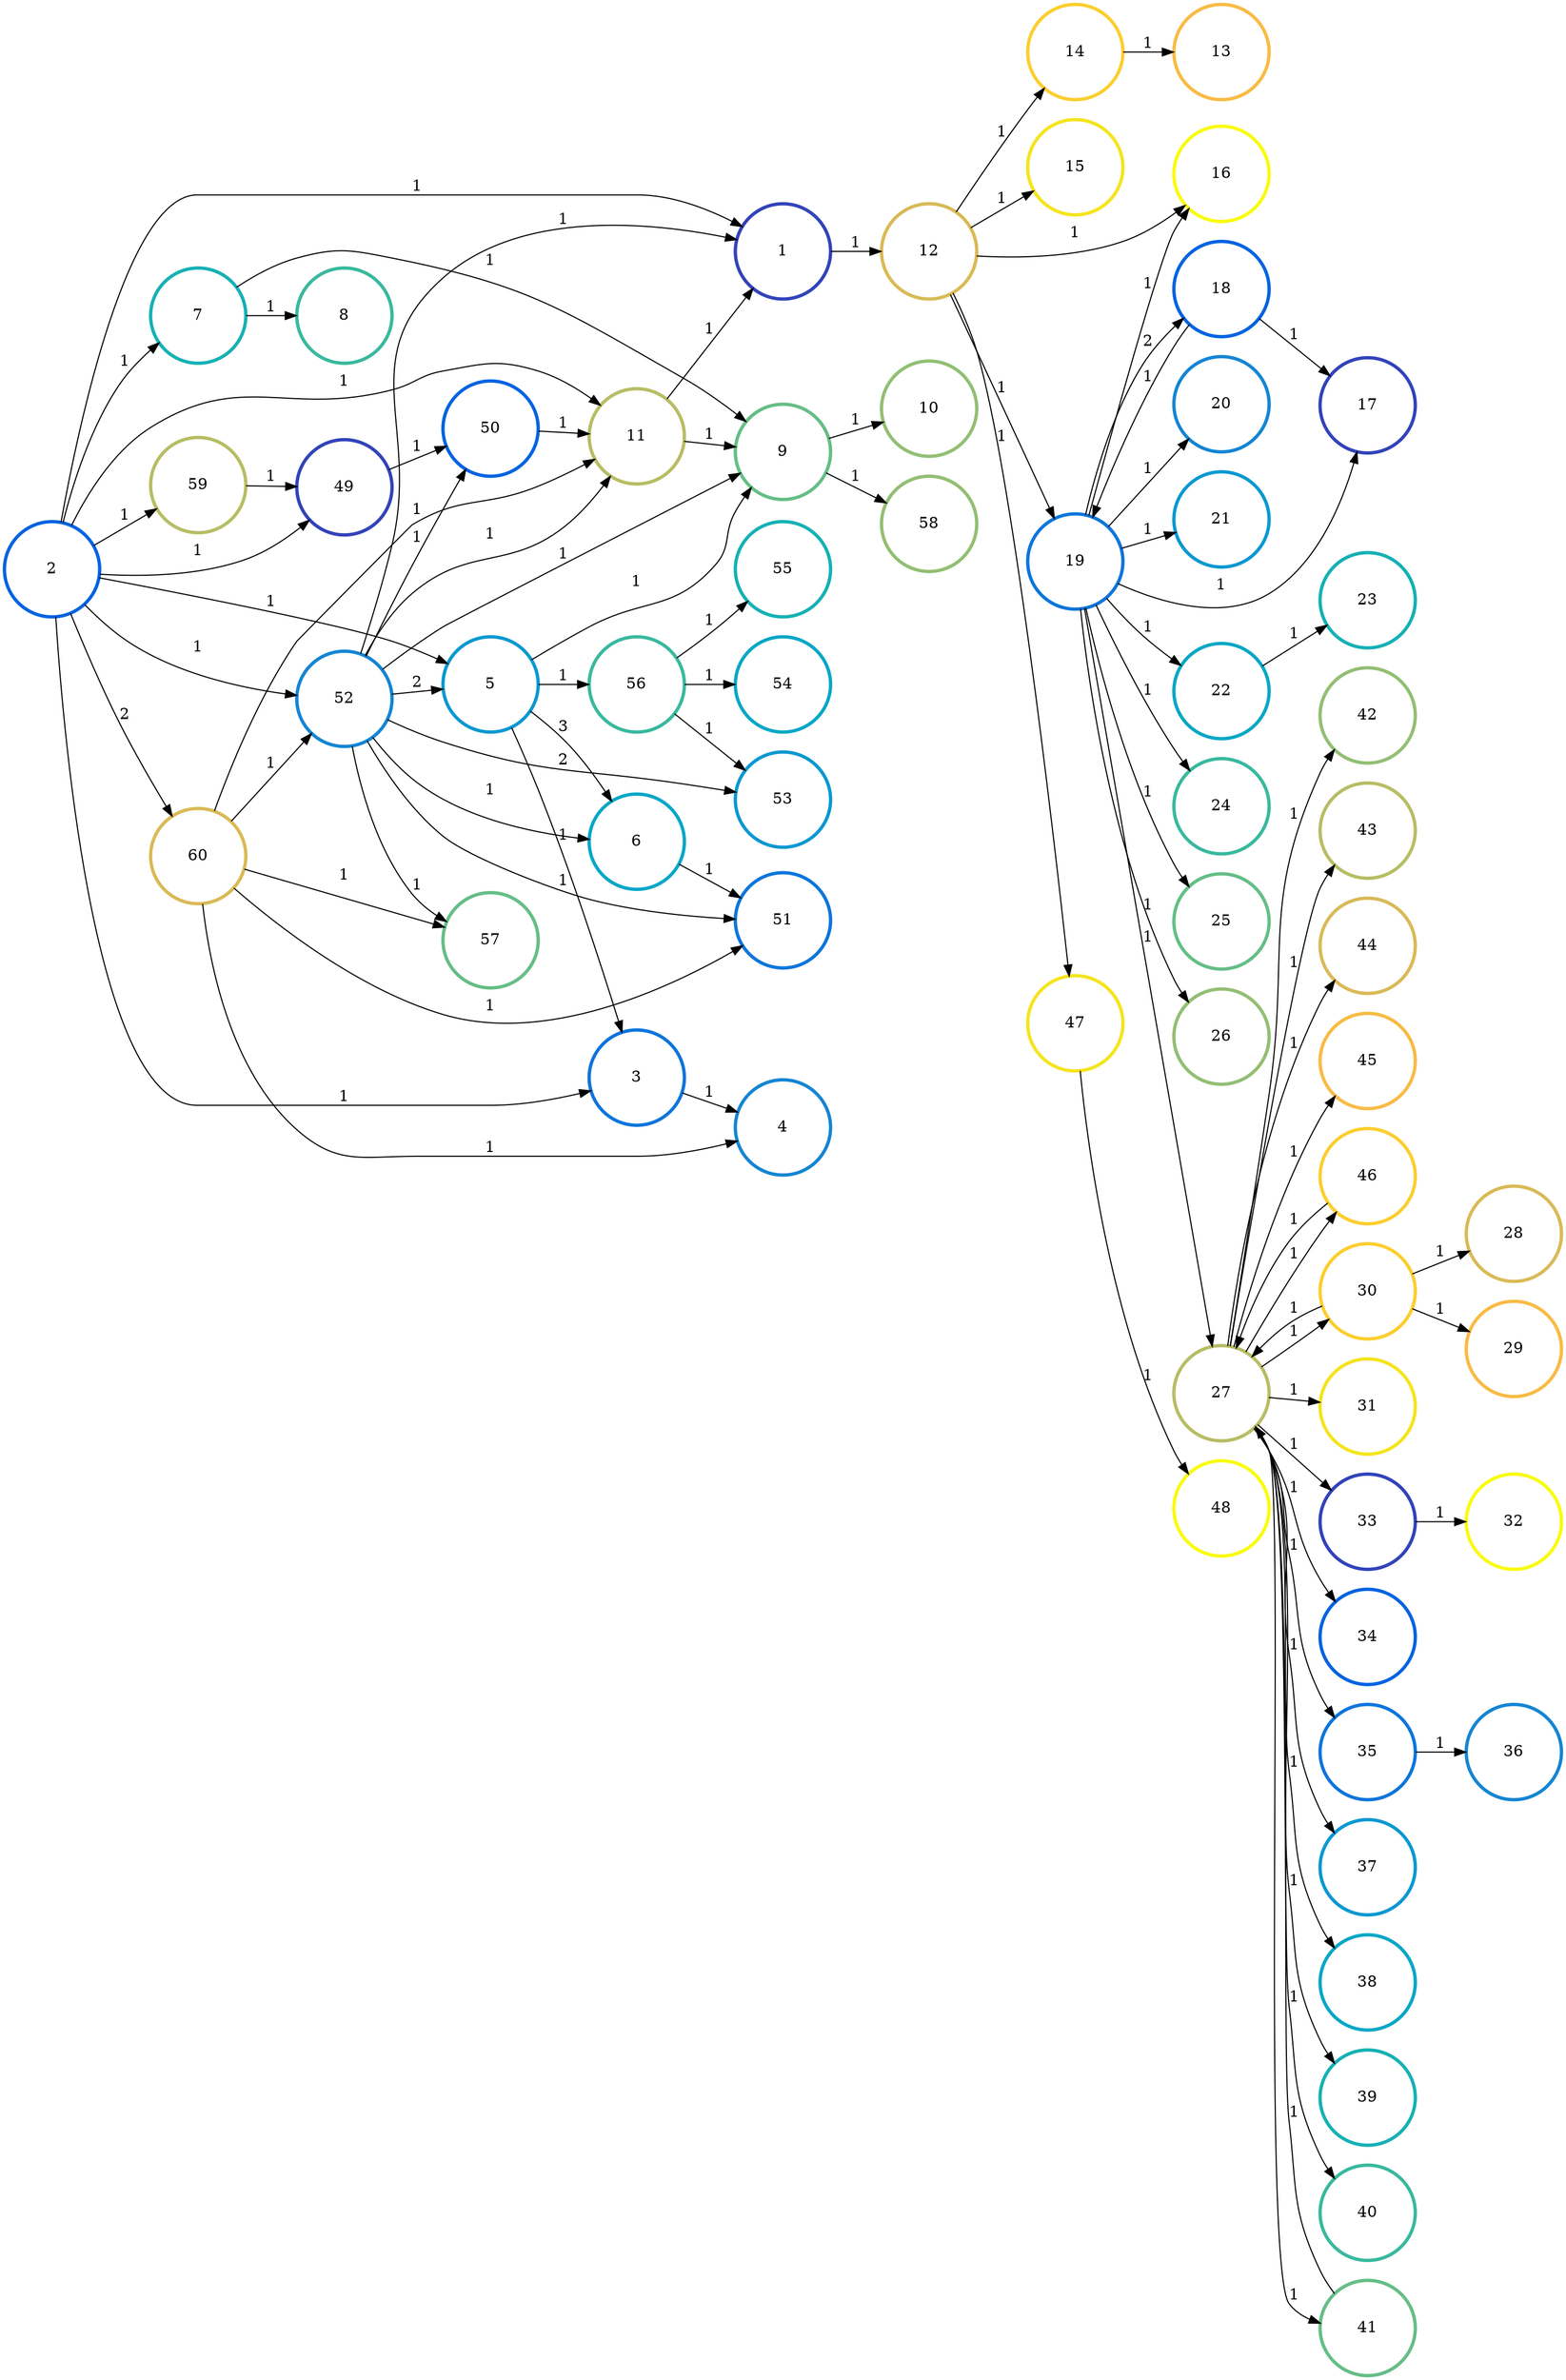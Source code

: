 digraph N {
	overlap="false"
	rankdir="LR"
	0 [label="1",width=1.2,height=1.2,style="",penwidth=3,color="#3243BA"]
	1 [label="2",width=1.2,height=1.2,style="",penwidth=3,color="#0363E1"]
	2 [label="3",width=1.2,height=1.2,style="",penwidth=3,color="#0D75DC"]
	3 [label="4",width=1.2,height=1.2,style="",penwidth=3,color="#1485D4"]
	4 [label="5",width=1.2,height=1.2,style="",penwidth=3,color="#0998D1"]
	5 [label="6",width=1.2,height=1.2,style="",penwidth=3,color="#06A7C6"]
	6 [label="7",width=1.2,height=1.2,style="",penwidth=3,color="#15B1B4"]
	7 [label="8",width=1.2,height=1.2,style="",penwidth=3,color="#38B99E"]
	8 [label="9",width=1.2,height=1.2,style="",penwidth=3,color="#65BE86"]
	9 [label="10",width=1.2,height=1.2,style="",penwidth=3,color="#92BF73"]
	10 [label="11",width=1.2,height=1.2,style="",penwidth=3,color="#B7BD64"]
	11 [label="12",width=1.2,height=1.2,style="",penwidth=3,color="#D9BA56"]
	12 [label="13",width=1.2,height=1.2,style="",penwidth=3,color="#F8BB44"]
	13 [label="14",width=1.2,height=1.2,style="",penwidth=3,color="#FCCE2E"]
	14 [label="15",width=1.2,height=1.2,style="",penwidth=3,color="#F5E41D"]
	15 [label="16",width=1.2,height=1.2,style="",penwidth=3,color="#F9FB0E"]
	16 [label="17",width=1.2,height=1.2,style="",penwidth=3,color="#3243BA"]
	17 [label="18",width=1.2,height=1.2,style="",penwidth=3,color="#0363E1"]
	18 [label="19",width=1.2,height=1.2,style="",penwidth=3,color="#0D75DC"]
	19 [label="20",width=1.2,height=1.2,style="",penwidth=3,color="#1485D4"]
	20 [label="21",width=1.2,height=1.2,style="",penwidth=3,color="#0998D1"]
	21 [label="22",width=1.2,height=1.2,style="",penwidth=3,color="#06A7C6"]
	22 [label="23",width=1.2,height=1.2,style="",penwidth=3,color="#15B1B4"]
	23 [label="24",width=1.2,height=1.2,style="",penwidth=3,color="#38B99E"]
	24 [label="25",width=1.2,height=1.2,style="",penwidth=3,color="#65BE86"]
	25 [label="26",width=1.2,height=1.2,style="",penwidth=3,color="#92BF73"]
	26 [label="27",width=1.2,height=1.2,style="",penwidth=3,color="#B7BD64"]
	27 [label="28",width=1.2,height=1.2,style="",penwidth=3,color="#D9BA56"]
	28 [label="29",width=1.2,height=1.2,style="",penwidth=3,color="#F8BB44"]
	29 [label="30",width=1.2,height=1.2,style="",penwidth=3,color="#FCCE2E"]
	30 [label="31",width=1.2,height=1.2,style="",penwidth=3,color="#F5E41D"]
	31 [label="32",width=1.2,height=1.2,style="",penwidth=3,color="#F9FB0E"]
	32 [label="33",width=1.2,height=1.2,style="",penwidth=3,color="#3243BA"]
	33 [label="34",width=1.2,height=1.2,style="",penwidth=3,color="#0363E1"]
	34 [label="35",width=1.2,height=1.2,style="",penwidth=3,color="#0D75DC"]
	35 [label="36",width=1.2,height=1.2,style="",penwidth=3,color="#1485D4"]
	36 [label="37",width=1.2,height=1.2,style="",penwidth=3,color="#0998D1"]
	37 [label="38",width=1.2,height=1.2,style="",penwidth=3,color="#06A7C6"]
	38 [label="39",width=1.2,height=1.2,style="",penwidth=3,color="#15B1B4"]
	39 [label="40",width=1.2,height=1.2,style="",penwidth=3,color="#38B99E"]
	40 [label="41",width=1.2,height=1.2,style="",penwidth=3,color="#65BE86"]
	41 [label="42",width=1.2,height=1.2,style="",penwidth=3,color="#92BF73"]
	42 [label="43",width=1.2,height=1.2,style="",penwidth=3,color="#B7BD64"]
	43 [label="44",width=1.2,height=1.2,style="",penwidth=3,color="#D9BA56"]
	44 [label="45",width=1.2,height=1.2,style="",penwidth=3,color="#F8BB44"]
	45 [label="46",width=1.2,height=1.2,style="",penwidth=3,color="#FCCE2E"]
	46 [label="47",width=1.2,height=1.2,style="",penwidth=3,color="#F5E41D"]
	47 [label="48",width=1.2,height=1.2,style="",penwidth=3,color="#F9FB0E"]
	48 [label="49",width=1.2,height=1.2,style="",penwidth=3,color="#3243BA"]
	49 [label="50",width=1.2,height=1.2,style="",penwidth=3,color="#0363E1"]
	50 [label="51",width=1.2,height=1.2,style="",penwidth=3,color="#0D75DC"]
	51 [label="52",width=1.2,height=1.2,style="",penwidth=3,color="#1485D4"]
	52 [label="53",width=1.2,height=1.2,style="",penwidth=3,color="#0998D1"]
	53 [label="54",width=1.2,height=1.2,style="",penwidth=3,color="#06A7C6"]
	54 [label="55",width=1.2,height=1.2,style="",penwidth=3,color="#15B1B4"]
	55 [label="56",width=1.2,height=1.2,style="",penwidth=3,color="#38B99E"]
	56 [label="57",width=1.2,height=1.2,style="",penwidth=3,color="#65BE86"]
	57 [label="58",width=1.2,height=1.2,style="",penwidth=3,color="#92BF73"]
	58 [label="59",width=1.2,height=1.2,style="",penwidth=3,color="#B7BD64"]
	59 [label="60",width=1.2,height=1.2,style="",penwidth=3,color="#D9BA56"]
	0 -> 11 [penwidth=1,color=black,label="1"]
	1 -> 0 [penwidth=1,color=black,label="1"]
	1 -> 2 [penwidth=1,color=black,label="1"]
	1 -> 4 [penwidth=1,color=black,label="1"]
	1 -> 6 [penwidth=1,color=black,label="1"]
	1 -> 10 [penwidth=1,color=black,label="1"]
	1 -> 48 [penwidth=1,color=black,label="1"]
	1 -> 51 [penwidth=1,color=black,label="1"]
	1 -> 58 [penwidth=1,color=black,label="1"]
	1 -> 59 [penwidth=1,color=black,label="2"]
	2 -> 3 [penwidth=1,color=black,label="1"]
	4 -> 2 [penwidth=1,color=black,label="1"]
	4 -> 5 [penwidth=1,color=black,label="3"]
	4 -> 8 [penwidth=1,color=black,label="1"]
	4 -> 55 [penwidth=1,color=black,label="1"]
	5 -> 50 [penwidth=1,color=black,label="1"]
	6 -> 7 [penwidth=1,color=black,label="1"]
	6 -> 8 [penwidth=1,color=black,label="1"]
	8 -> 9 [penwidth=1,color=black,label="1"]
	8 -> 57 [penwidth=1,color=black,label="1"]
	10 -> 0 [penwidth=1,color=black,label="1"]
	10 -> 8 [penwidth=1,color=black,label="1"]
	11 -> 13 [penwidth=1,color=black,label="1"]
	11 -> 14 [penwidth=1,color=black,label="1"]
	11 -> 15 [penwidth=1,color=black,label="1"]
	11 -> 18 [penwidth=1,color=black,label="1"]
	11 -> 46 [penwidth=1,color=black,label="1"]
	13 -> 12 [penwidth=1,color=black,label="1"]
	17 -> 16 [penwidth=1,color=black,label="1"]
	17 -> 18 [penwidth=1,color=black,label="1"]
	18 -> 15 [penwidth=1,color=black,label="1"]
	18 -> 16 [penwidth=1,color=black,label="1"]
	18 -> 17 [penwidth=1,color=black,label="2"]
	18 -> 19 [penwidth=1,color=black,label="1"]
	18 -> 20 [penwidth=1,color=black,label="1"]
	18 -> 21 [penwidth=1,color=black,label="1"]
	18 -> 23 [penwidth=1,color=black,label="1"]
	18 -> 24 [penwidth=1,color=black,label="1"]
	18 -> 25 [penwidth=1,color=black,label="1"]
	18 -> 26 [penwidth=1,color=black,label="1"]
	21 -> 22 [penwidth=1,color=black,label="1"]
	26 -> 29 [penwidth=1,color=black,label="1"]
	26 -> 30 [penwidth=1,color=black,label="1"]
	26 -> 32 [penwidth=1,color=black,label="1"]
	26 -> 33 [penwidth=1,color=black,label="1"]
	26 -> 34 [penwidth=1,color=black,label="1"]
	26 -> 36 [penwidth=1,color=black,label="1"]
	26 -> 37 [penwidth=1,color=black,label="1"]
	26 -> 38 [penwidth=1,color=black,label="1"]
	26 -> 39 [penwidth=1,color=black,label="1"]
	26 -> 40 [penwidth=1,color=black,label="1"]
	26 -> 41 [penwidth=1,color=black,label="1"]
	26 -> 42 [penwidth=1,color=black,label="1"]
	26 -> 43 [penwidth=1,color=black,label="1"]
	26 -> 44 [penwidth=1,color=black,label="1"]
	26 -> 45 [penwidth=1,color=black,label="1"]
	29 -> 26 [penwidth=1,color=black,label="1"]
	29 -> 27 [penwidth=1,color=black,label="1"]
	29 -> 28 [penwidth=1,color=black,label="1"]
	32 -> 31 [penwidth=1,color=black,label="1"]
	34 -> 35 [penwidth=1,color=black,label="1"]
	40 -> 26 [penwidth=1,color=black,label="1"]
	45 -> 26 [penwidth=1,color=black,label="1"]
	46 -> 47 [penwidth=1,color=black,label="1"]
	48 -> 49 [penwidth=1,color=black,label="1"]
	49 -> 10 [penwidth=1,color=black,label="1"]
	51 -> 0 [penwidth=1,color=black,label="1"]
	51 -> 4 [penwidth=1,color=black,label="2"]
	51 -> 5 [penwidth=1,color=black,label="1"]
	51 -> 8 [penwidth=1,color=black,label="1"]
	51 -> 10 [penwidth=1,color=black,label="1"]
	51 -> 49 [penwidth=1,color=black,label="1"]
	51 -> 50 [penwidth=1,color=black,label="1"]
	51 -> 52 [penwidth=1,color=black,label="2"]
	51 -> 56 [penwidth=1,color=black,label="1"]
	55 -> 52 [penwidth=1,color=black,label="1"]
	55 -> 53 [penwidth=1,color=black,label="1"]
	55 -> 54 [penwidth=1,color=black,label="1"]
	58 -> 48 [penwidth=1,color=black,label="1"]
	59 -> 3 [penwidth=1,color=black,label="1"]
	59 -> 10 [penwidth=1,color=black,label="1"]
	59 -> 50 [penwidth=1,color=black,label="1"]
	59 -> 51 [penwidth=1,color=black,label="1"]
	59 -> 56 [penwidth=1,color=black,label="1"]
}
